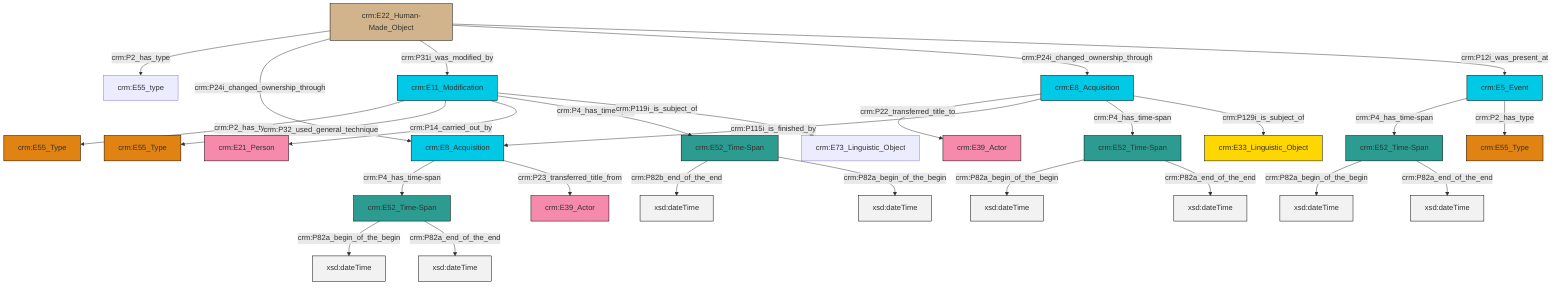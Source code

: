 graph TD
classDef Literal fill:#f2f2f2,stroke:#000000;
classDef CRM_Entity fill:#FFFFFF,stroke:#000000;
classDef Temporal_Entity fill:#00C9E6, stroke:#000000;
classDef Type fill:#E18312, stroke:#000000;
classDef Time-Span fill:#2C9C91, stroke:#000000;
classDef Appellation fill:#FFEB7F, stroke:#000000;
classDef Place fill:#008836, stroke:#000000;
classDef Persistent_Item fill:#B266B2, stroke:#000000;
classDef Conceptual_Object fill:#FFD700, stroke:#000000;
classDef Physical_Thing fill:#D2B48C, stroke:#000000;
classDef Actor fill:#f58aad, stroke:#000000;
classDef PC_Classes fill:#4ce600, stroke:#000000;
classDef Multi fill:#cccccc,stroke:#000000;

0["crm:E22_Human-Made_Object"]:::Physical_Thing -->|crm:P2_has_type| 1["crm:E55_type"]:::Default
0["crm:E22_Human-Made_Object"]:::Physical_Thing -->|crm:P24i_changed_ownership_through| 2["crm:E8_Acquisition"]:::Temporal_Entity
3["crm:E52_Time-Span"]:::Time-Span -->|crm:P82a_begin_of_the_begin| 4[xsd:dateTime]:::Literal
5["crm:E11_Modification"]:::Temporal_Entity -->|crm:P2_has_type| 6["crm:E55_Type"]:::Type
7["crm:E5_Event"]:::Temporal_Entity -->|crm:P4_has_time-span| 8["crm:E52_Time-Span"]:::Time-Span
5["crm:E11_Modification"]:::Temporal_Entity -->|crm:P32_used_general_technique| 9["crm:E55_Type"]:::Type
10["crm:E52_Time-Span"]:::Time-Span -->|crm:P82a_begin_of_the_begin| 11[xsd:dateTime]:::Literal
2["crm:E8_Acquisition"]:::Temporal_Entity -->|crm:P4_has_time-span| 3["crm:E52_Time-Span"]:::Time-Span
10["crm:E52_Time-Span"]:::Time-Span -->|crm:P82a_end_of_the_end| 12[xsd:dateTime]:::Literal
14["crm:E8_Acquisition"]:::Temporal_Entity -->|crm:P22_transferred_title_to| 15["crm:E39_Actor"]:::Actor
0["crm:E22_Human-Made_Object"]:::Physical_Thing -->|crm:P31i_was_modified_by| 5["crm:E11_Modification"]:::Temporal_Entity
20["crm:E52_Time-Span"]:::Time-Span -->|crm:P82b_end_of_the_end| 25[xsd:dateTime]:::Literal
14["crm:E8_Acquisition"]:::Temporal_Entity -->|crm:P115i_is_finished_by| 2["crm:E8_Acquisition"]:::Temporal_Entity
14["crm:E8_Acquisition"]:::Temporal_Entity -->|crm:P4_has_time-span| 10["crm:E52_Time-Span"]:::Time-Span
0["crm:E22_Human-Made_Object"]:::Physical_Thing -->|crm:P24i_changed_ownership_through| 14["crm:E8_Acquisition"]:::Temporal_Entity
5["crm:E11_Modification"]:::Temporal_Entity -->|crm:P14_carried_out_by| 16["crm:E21_Person"]:::Actor
8["crm:E52_Time-Span"]:::Time-Span -->|crm:P82a_begin_of_the_begin| 30[xsd:dateTime]:::Literal
5["crm:E11_Modification"]:::Temporal_Entity -->|crm:P4_has_time-span| 20["crm:E52_Time-Span"]:::Time-Span
3["crm:E52_Time-Span"]:::Time-Span -->|crm:P82a_end_of_the_end| 36[xsd:dateTime]:::Literal
20["crm:E52_Time-Span"]:::Time-Span -->|crm:P82a_begin_of_the_begin| 39[xsd:dateTime]:::Literal
5["crm:E11_Modification"]:::Temporal_Entity -->|crm:P119i_is_subject_of| 18["crm:E73_Linguistic_Object"]:::Default
0["crm:E22_Human-Made_Object"]:::Physical_Thing -->|crm:P12i_was_present_at| 7["crm:E5_Event"]:::Temporal_Entity
8["crm:E52_Time-Span"]:::Time-Span -->|crm:P82a_end_of_the_end| 40[xsd:dateTime]:::Literal
7["crm:E5_Event"]:::Temporal_Entity -->|crm:P2_has_type| 41["crm:E55_Type"]:::Type
14["crm:E8_Acquisition"]:::Temporal_Entity -->|crm:P129i_is_subject_of| 34["crm:E33_Linguistic_Object"]:::Conceptual_Object
2["crm:E8_Acquisition"]:::Temporal_Entity -->|crm:P23_transferred_title_from| 31["crm:E39_Actor"]:::Actor